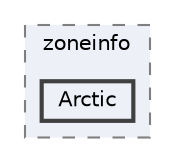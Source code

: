 digraph "C:/Users/LukeMabie/documents/Development/Password_Saver_Using_Django-master/venv/Lib/site-packages/tzdata/zoneinfo/Arctic"
{
 // LATEX_PDF_SIZE
  bgcolor="transparent";
  edge [fontname=Helvetica,fontsize=10,labelfontname=Helvetica,labelfontsize=10];
  node [fontname=Helvetica,fontsize=10,shape=box,height=0.2,width=0.4];
  compound=true
  subgraph clusterdir_69b43db2d9c4aece86ab9c1028355e0c {
    graph [ bgcolor="#edf0f7", pencolor="grey50", label="zoneinfo", fontname=Helvetica,fontsize=10 style="filled,dashed", URL="dir_69b43db2d9c4aece86ab9c1028355e0c.html",tooltip=""]
  dir_e0463554e201d3485e3ff63d3b218ef3 [label="Arctic", fillcolor="#edf0f7", color="grey25", style="filled,bold", URL="dir_e0463554e201d3485e3ff63d3b218ef3.html",tooltip=""];
  }
}
